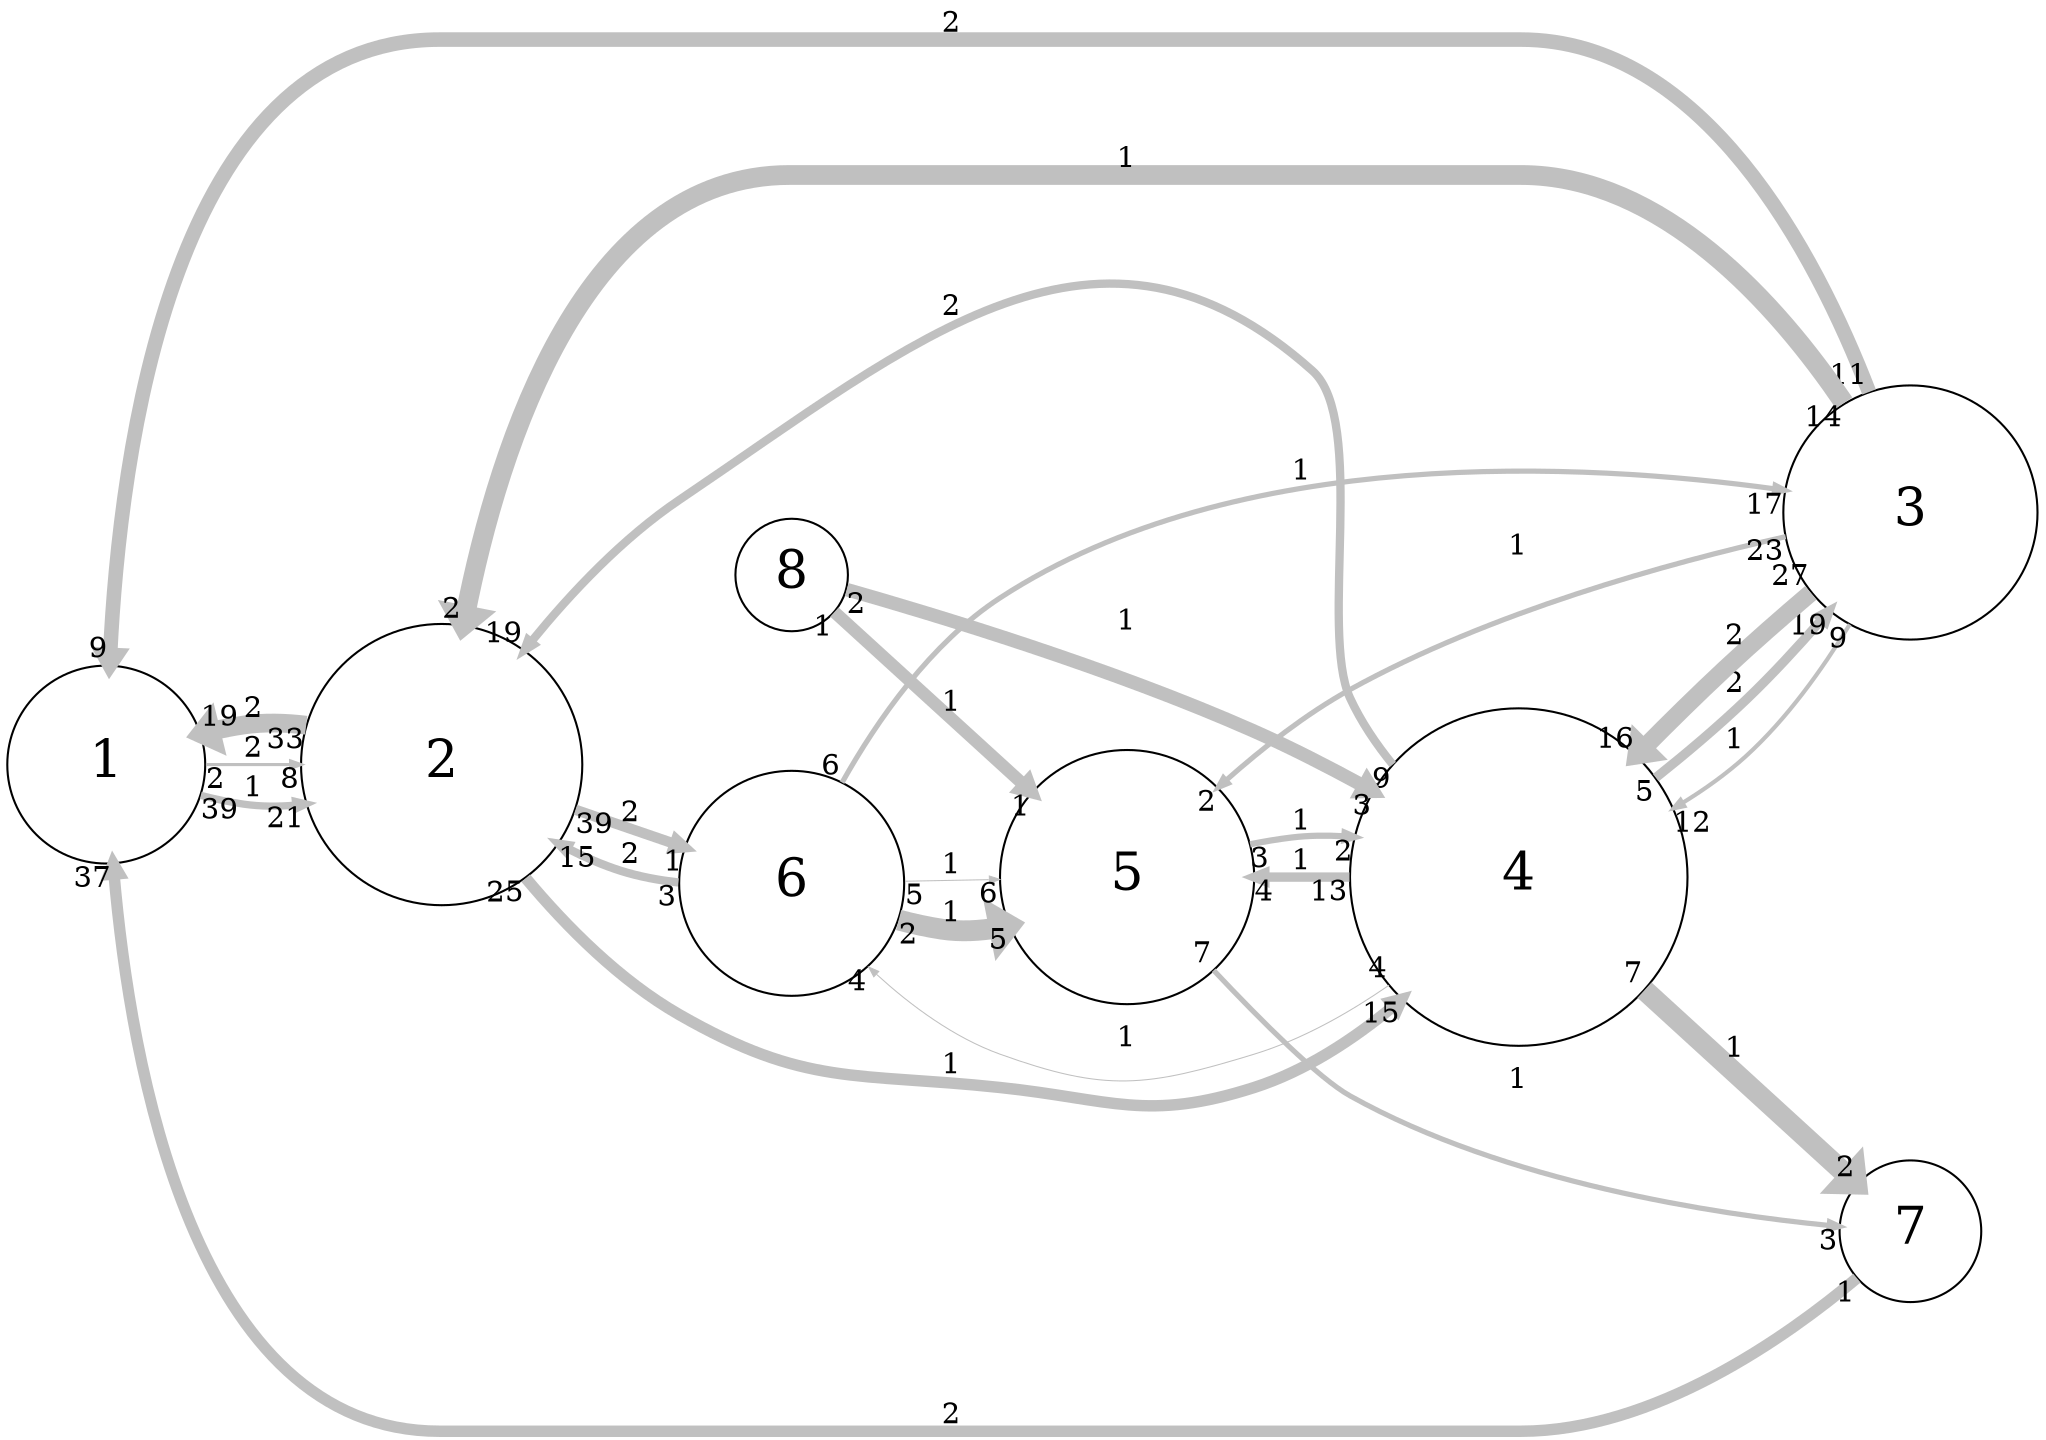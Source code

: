 digraph "" {
	graph [bb="0,0,956.25,682.5",
		overlap=false,
		rankdir=LR,
		ratio=0.5,
		scale=1,
		splines=spline
	];
	node [fontsize=25,
		label="\N",
		shape=circle
	];
	edge [arrowsize=0.5,
		splines=true
	];
	0	[height=1.3125,
		label=1,
		pos="47.25,321",
		width=1.3125];
	1	[height=1.875,
		label=2,
		pos="204.25,321",
		width=1.875];
	0 -> 1	[key=0,
		capacity=2,
		color=grey,
		from_pd=1,
		head_lp="133.06,312.75",
		headlabel=8,
		label=2,
		lp="116.25,329.25",
		penwidth=1.5,
		pos="e,136.44,321 94.755,321 105.71,321 117.66,321 129.49,321",
		pt=18,
		tail_lp="98.13,312.75",
		taillabel=2,
		to_pd=7];
	0 -> 1	[key=1,
		capacity=1,
		color=grey,
		from_pd=38,
		head_lp="133.02,292.18",
		headlabel=21,
		label=1,
		lp="116.25,308.25",
		penwidth=3.5,
		pos="e,139.77,300.43 91.967,305.15 98.88,303.22 106.01,301.56 112.88,300.5 118.34,299.65 123.97,299.4 129.61,299.61",
		pt=14,
		tail_lp="98.717,296.9",
		taillabel=39,
		to_pd=20];
	1 -> 0	[key=0,
		capacity=2,
		color=grey,
		from_pd=32,
		head_lp="98.696,345.48",
		headlabel=19,
		label=2,
		lp="116.25,350.25",
		penwidth=9.0,
		pos="e,91.946,337.23 139.78,342.07 130.79,343.21 121.63,343.39 112.88,342 109.87,341.52 106.81,340.93 103.74,340.25",
		pt=3,
		tail_lp="133.03,350.32",
		taillabel=33,
		to_pd=18];
	3	[height=2.25,
		label=4,
		pos="711.25,266",
		width=2.25];
	1 -> 3	[key=0,
		capacity=1,
		color=grey,
		from_pd=24,
		head_lp="663.04,197.74",
		headlabel=15,
		label=1,
		lp="444.25,173.25",
		penwidth=5.5,
		pos="e,656.29,205.99 243.52,265.5 262.53,241.78 287.39,215.75 315.25,199 374.19,163.56 397.14,169.54 465.5,162 519.17,156.08 536.11,143.94 \
587,162 609.19,169.88 630.11,183.81 648.19,198.96",
		pt=10,
		tail_lp="250.27,257.25",
		taillabel=25,
		to_pd=14];
	5	[height=1.5,
		label=6,
		pos="369.25,262",
		width=1.5];
	1 -> 5	[key=0,
		capacity=2,
		color=grey,
		from_pd=38,
		head_lp="314.65,288.43",
		headlabel=1,
		label=2,
		lp="293.25,297.25",
		penwidth=5.0,
		pos="e,318.02,280.18 268.27,298.19 281.15,293.53 294.68,288.63 307.47,284",
		pt=11,
		tail_lp="275.02,306.44",
		taillabel=39,
		to_pd=0];
	3 -> 1	[key=0,
		capacity=2,
		color=grey,
		from_pd=8,
		head_lp="251.49,383.56",
		headlabel=19,
		label=2,
		lp="444.25,536.25",
		penwidth=4.0,
		pos="e,244.74,375.31 650.83,320.04 642.77,329.93 635.49,340.72 630.25,352 615.65,383.47 637.58,483.98 611.62,507 510.81,596.42 426.39,\
519.2 315.25,443 291.68,426.84 269.71,404.64 251.7,383.61",
		pt=13,
		tail_lp="647.45,328.29",
		taillabel=9,
		to_pd=18];
	3 -> 5	[key=0,
		capacity=1,
		color=grey,
		from_pd=3,
		head_lp="407.81,212.89",
		headlabel=4,
		label=1,
		lp="526.25,187.25",
		penwidth=0.5,
		pos="e,404.44,221.14 650.37,212.39 631.41,198.62 609.5,185.68 587,178.5 535.55,162.09 516.04,159.48 465.5,178.5 444.06,186.57 424.3,201.9 \
408.39,217.24",
		pt=20,
		tail_lp="653.75,220.64",
		taillabel=4,
		to_pd=3];
	2	[height=1.6875,
		label=3,
		pos="895.25,437",
		width=1.6875];
	3 -> 2	[key=0,
		capacity=2,
		color=grey,
		from_pd=4,
		head_lp="852.41,379.88",
		headlabel=19,
		label=2,
		lp="813.25,348.25",
		penwidth=4.5,
		pos="e,859.16,388.13 779.53,309.89 792.35,319.38 805.29,329.8 816.62,340.5 829.18,352.36 841.5,366.27 852.5,379.79",
		pt=12,
		tail_lp="776.16,301.64",
		taillabel=5,
		to_pd=18];
	4	[height=1.6875,
		label=5,
		pos="526.25,265",
		width=1.6875];
	3 -> 4	[key=0,
		capacity=1,
		color=grey,
		from_pd=12,
		head_lp="590.31,248.7",
		headlabel=4,
		label=1,
		lp="608.25,263.25",
		penwidth=4.5,
		pos="e,586.94,256.95 630.61,255.34 621.93,254.99 613.22,254.99 604.88,255.5 602.6,255.64 600.29,255.8 597.95,255.98",
		pt=12,
		tail_lp="623.86,263.59",
		taillabel=13,
		to_pd=3];
	6	[height=0.9375,
		label=7,
		pos="895.25,97",
		width=0.9375];
	3 -> 6	[key=0,
		capacity=1,
		color=grey,
		from_pd=6,
		head_lp="866.47,127.91",
		headlabel=2,
		label=1,
		lp="813.25,180.25",
		penwidth=10.0,
		pos="e,869.84,119.66 771.34,211.13 800.98,183.61 835.78,151.29 860.77,128.08",
		pt=1,
		tail_lp="774.72,219.38",
		taillabel=7,
		to_pd=1];
	5 -> 1	[key=0,
		capacity=2,
		color=grey,
		from_pd=2,
		head_lp="265.46,272.61",
		headlabel=15,
		label=2,
		lp="293.25,274.25",
		penwidth=4.0,
		pos="e,258.71,280.86 314.86,261.38 306.37,262.32 297.78,263.93 289.88,266.5 282.56,268.88 275.27,272.05 268.19,275.67",
		pt=13,
		tail_lp="311.49,253.13",
		taillabel=3,
		to_pd=14];
	5 -> 2	[key=0,
		capacity=1,
		color=grey,
		from_pd=5,
		head_lp="828.62,440.39",
		headlabel=17,
		label=1,
		lp="608.25,460.25",
		penwidth=2.5,
		pos="e,835.37,448.64 392.5,311.28 408.59,341.39 433.17,378.17 465.5,400 574.53,473.6 736.4,463.46 826.85,449.96",
		pt=16,
		tail_lp="389.13,319.53",
		taillabel=6,
		to_pd=16];
	5 -> 4	[key=0,
		capacity=1,
		color=grey,
		from_pd=1,
		head_lp="466.6,232.99",
		headlabel=5,
		label=1,
		lp="444.25,243.25",
		penwidth=10.0,
		pos="e,469.98,241.24 417.54,237.63 427.34,234.91 437.71,233.68 447.62,235.5 451.08,236.13 454.58,236.92 458.09,237.81",
		pt=1,
		tail_lp="420.91,229.38",
		taillabel=2,
		to_pd=4];
	5 -> 4	[key=1,
		capacity=1,
		color=grey,
		from_pd=4,
		head_lp="461.79,255.59",
		headlabel=6,
		label=1,
		lp="444.25,271.25",
		penwidth=0.5,
		pos="e,465.16,263.84 423.59,263.03 435.21,263.26 447.63,263.5 459.67,263.73",
		pt=20,
		tail_lp="426.97,254.78",
		taillabel=5,
		to_pd=5];
	2 -> 0	[key=0,
		capacity=2,
		color=grey,
		from_pd=10,
		head_lp="45.205,376.86",
		headlabel=9,
		label=2,
		lp="444.25,674.25",
		penwidth=7.0,
		pos="e,48.58,368.61 876.43,495.08 851.58,562.93 799.47,666 712.25,666 203.25,666 203.25,666 203.25,666 79.42,666 53.918,478.78 49.073,\
380.18",
		pt=7,
		tail_lp="883.18,503.33",
		taillabel=11,
		to_pd=8];
	2 -> 1	[key=0,
		capacity=1,
		color=grey,
		from_pd=13,
		head_lp="211.22,396.43",
		headlabel=2,
		label=1,
		lp="526.25,608.25",
		penwidth=9.5,
		pos="e,214.6,388.18 864.42,489.92 833.23,537.52 779.48,600 712.25,600 368.25,600 368.25,600 368.25,600 275.18,600 234.28,482.81 217.02,\
400.34",
		pt=2,
		tail_lp="857.67,498.17",
		taillabel=14,
		to_pd=1];
	2 -> 3	[key=0,
		capacity=1,
		color=grey,
		from_pd=8,
		head_lp="798.67,268.77",
		headlabel=12,
		label=1,
		lp="813.25,298.25",
		penwidth=2.0,
		pos="e,791.92,277.02 876.6,378.8 864.44,348.2 845.23,312.56 816.62,290.5 811.33,286.41 805.46,282.99 799.29,280.13",
		pt=17,
		tail_lp="873.22,370.55",
		taillabel=9,
		to_pd=11];
	2 -> 3	[key=1,
		capacity=2,
		color=grey,
		from_pd=26,
		head_lp="764.34,329.53",
		headlabel=16,
		label=2,
		lp="813.25,369.25",
		penwidth=8.5,
		pos="e,771.09,321.28 850.33,395.73 829.15,375.83 803.27,351.52 779.67,329.34",
		pt=4,
		tail_lp="857.08,403.98",
		taillabel=27,
		to_pd=15];
	2 -> 4	[key=0,
		capacity=1,
		color=grey,
		from_pd=22,
		head_lp="565.3,300.66",
		headlabel=2,
		label=1,
		lp="711.25,424.25",
		penwidth=2.5,
		pos="e,568.67,308.91 835.01,426.37 779.53,414.71 695.6,392.61 630.25,356 610.59,344.98 591.41,329.71 575.04,314.81",
		pt=16,
		tail_lp="828.26,418.12",
		taillabel=23,
		to_pd=1];
	4 -> 3	[key=0,
		capacity=1,
		color=grey,
		from_pd=2,
		head_lp="626.63,280.52",
		headlabel=2,
		label=1,
		lp="608.25,280.25",
		penwidth=3.0,
		pos="e,630,272.27 586.97,270.93 593.01,271.37 599.06,271.74 604.88,272 609.97,272.23 615.19,272.34 620.47,272.35",
		pt=15,
		tail_lp="590.34,279.18",
		taillabel=3,
		to_pd=1];
	4 -> 6	[key=0,
		capacity=1,
		color=grey,
		from_pd=6,
		head_lp="857.87,90.673",
		headlabel=3,
		label=1,
		lp="711.25,168.25",
		penwidth=2.5,
		pos="e,861.25,98.923 568.38,220.6 593.66,193.73 622.62,163.82 630.25,159.5 701.7,119.07 798.23,104.72 852.58,99.681",
		pt=16,
		tail_lp="571.76,224.73",
		taillabel=7,
		to_pd=2];
	6 -> 0	[key=0,
		capacity=2,
		color=grey,
		from_pd=0,
		head_lp="43.245,265.39",
		headlabel=37,
		label=2,
		lp="444.25,8.25",
		penwidth=5.5,
		pos="e,49.995,273.64 869.94,74.012 836.95,45.328 774.91,0 712.25,0 203.25,0 203.25,0 203.25,0 87.998,0 58.403,169.88 50.832,262.47",
		pt=10,
		tail_lp="866.56,65.762",
		taillabel=1,
		to_pd=36];
	7	[height=0.75,
		label=8,
		pos="369.25,407",
		width=0.75];
	7 -> 3	[key=0,
		capacity=1,
		color=grey,
		from_pd=1,
		head_lp="644.74,299.34",
		headlabel=3,
		label=1,
		lp="526.25,387.25",
		penwidth=6.5,
		pos="e,641.36,307.59 395.87,400.2 437.03,388.89 520.07,364.53 587,335 601.67,328.53 616.9,320.85 631.43,313.02",
		pt=8,
		tail_lp="399.24,391.95",
		taillabel=2,
		to_pd=2];
	7 -> 4	[key=0,
		capacity=1,
		color=grey,
		from_pd=0,
		head_lp="477.41,297.49",
		headlabel=1,
		label=1,
		lp="444.25,348.25",
		penwidth=6.0,
		pos="e,480.78,305.74 389.88,389.02 410.57,370.06 444.03,339.41 472.51,313.32",
		pt=9,
		tail_lp="386.51,380.77",
		taillabel=1,
		to_pd=0];
}
